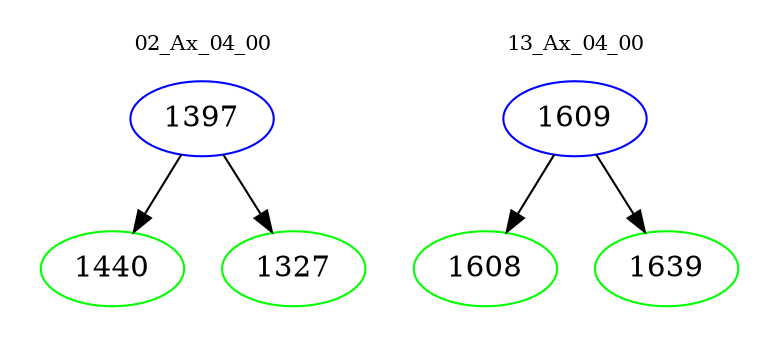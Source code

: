 digraph{
subgraph cluster_0 {
color = white
label = "02_Ax_04_00";
fontsize=10;
T0_1397 [label="1397", color="blue"]
T0_1397 -> T0_1440 [color="black"]
T0_1440 [label="1440", color="green"]
T0_1397 -> T0_1327 [color="black"]
T0_1327 [label="1327", color="green"]
}
subgraph cluster_1 {
color = white
label = "13_Ax_04_00";
fontsize=10;
T1_1609 [label="1609", color="blue"]
T1_1609 -> T1_1608 [color="black"]
T1_1608 [label="1608", color="green"]
T1_1609 -> T1_1639 [color="black"]
T1_1639 [label="1639", color="green"]
}
}
